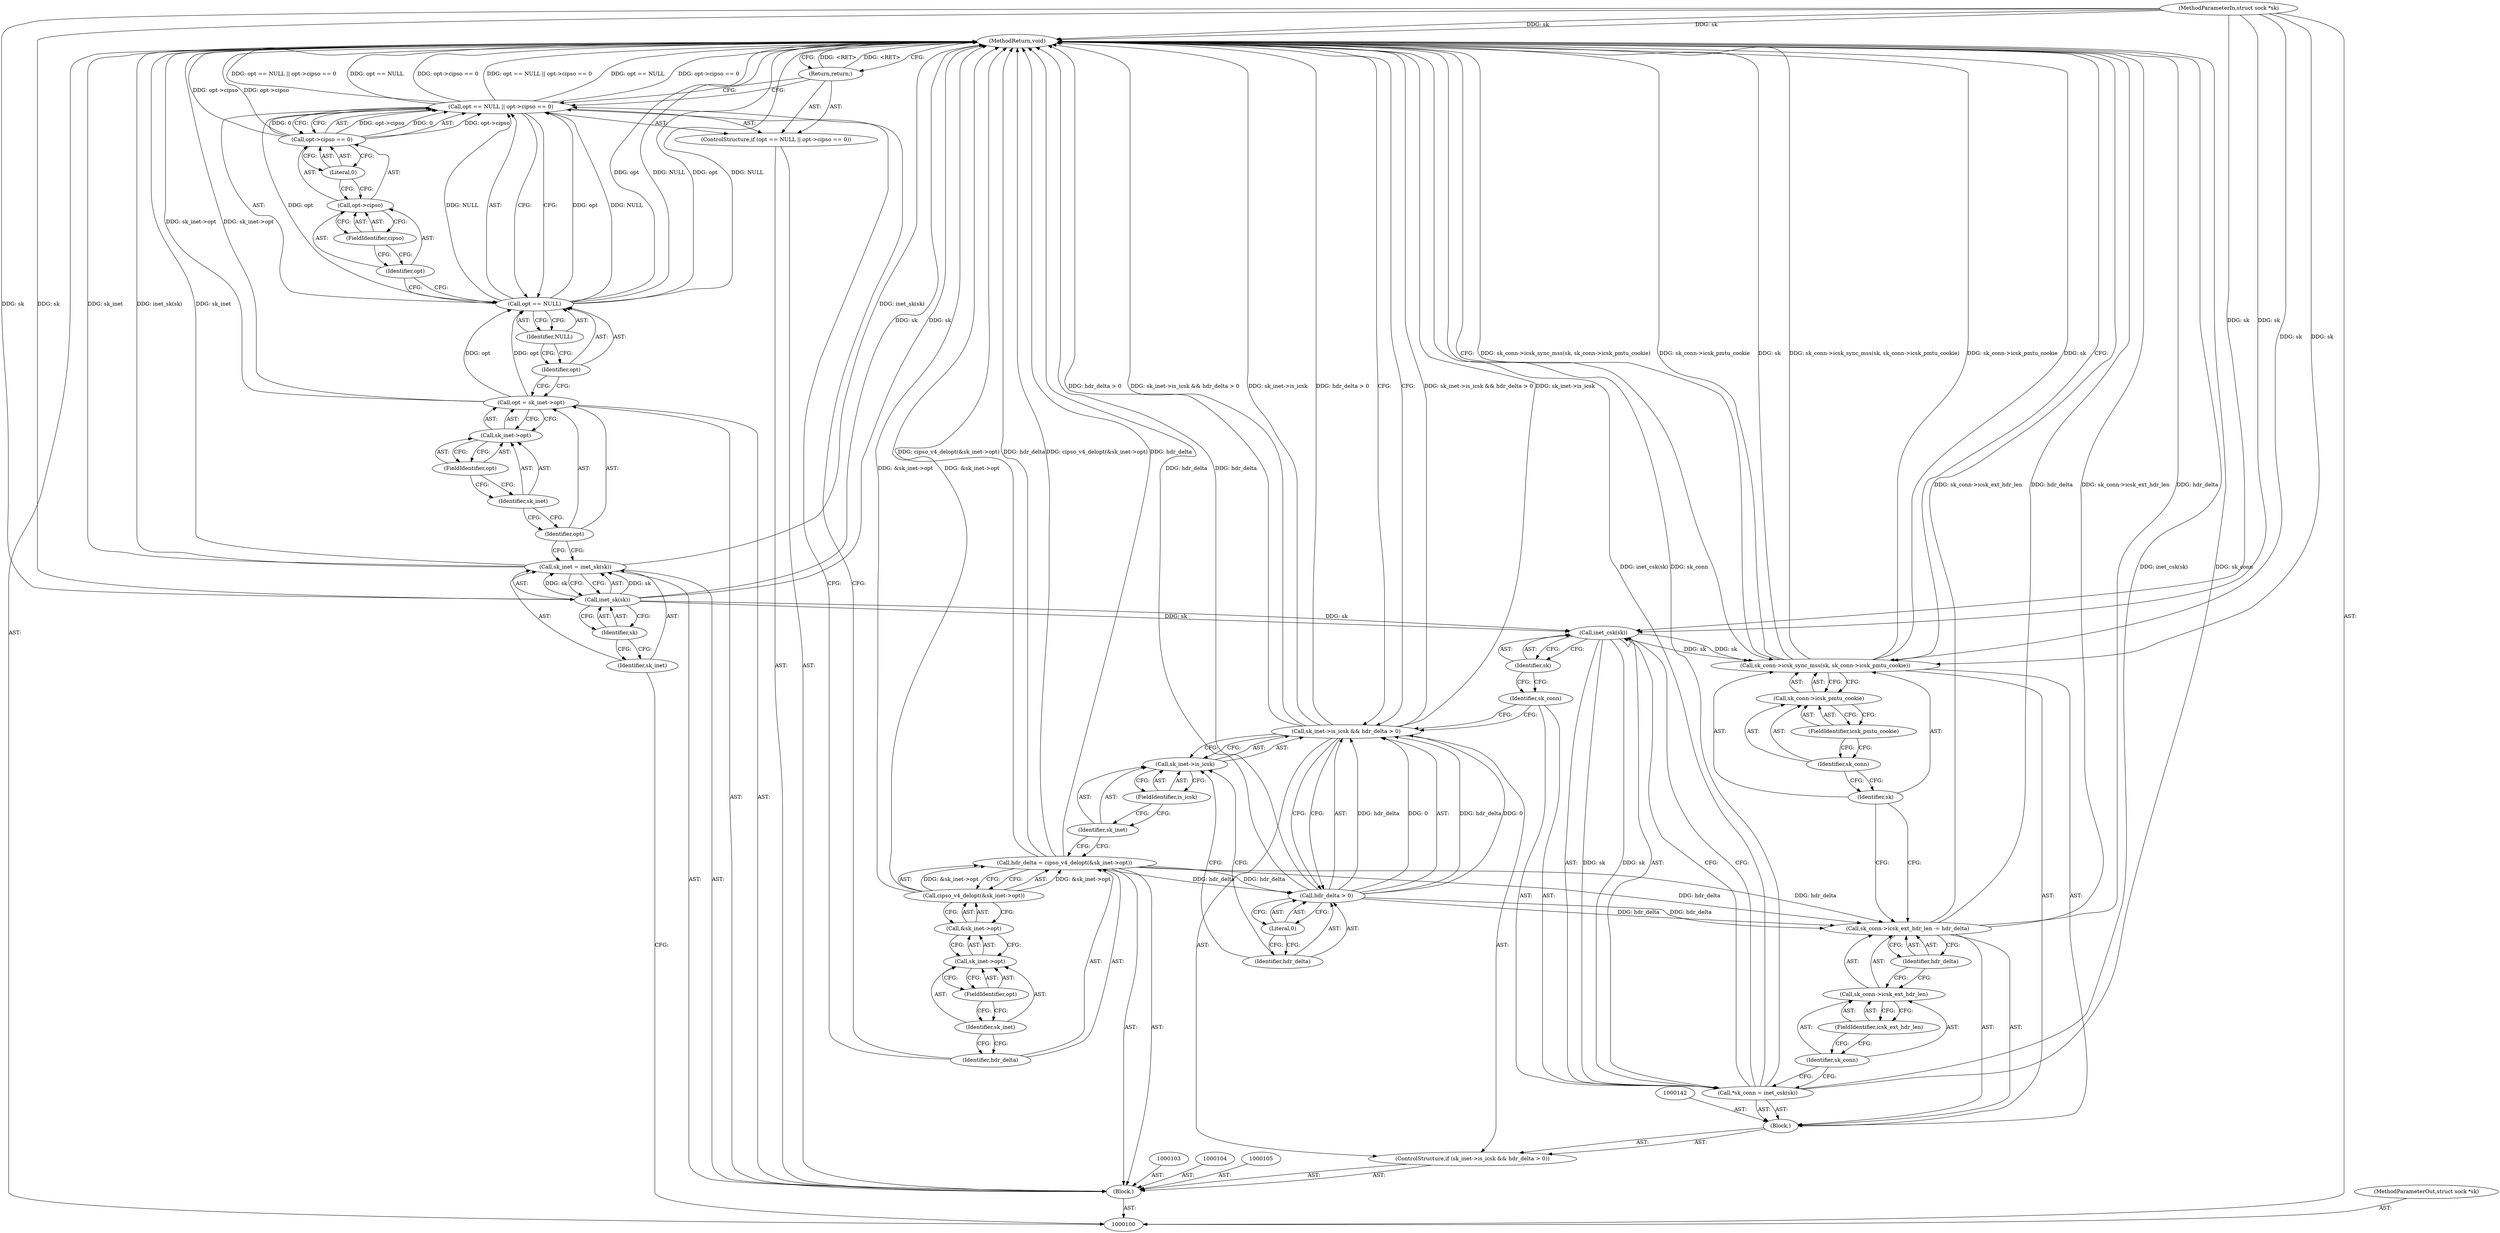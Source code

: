 digraph "1_linux_f6d8bd051c391c1c0458a30b2a7abcd939329259_8" {
"1000157" [label="(MethodReturn,void)"];
"1000101" [label="(MethodParameterIn,struct sock *sk)"];
"1000222" [label="(MethodParameterOut,struct sock *sk)"];
"1000125" [label="(Return,return;)"];
"1000126" [label="(Call,hdr_delta = cipso_v4_delopt(&sk_inet->opt))"];
"1000127" [label="(Identifier,hdr_delta)"];
"1000128" [label="(Call,cipso_v4_delopt(&sk_inet->opt))"];
"1000129" [label="(Call,&sk_inet->opt)"];
"1000130" [label="(Call,sk_inet->opt)"];
"1000131" [label="(Identifier,sk_inet)"];
"1000132" [label="(FieldIdentifier,opt)"];
"1000137" [label="(FieldIdentifier,is_icsk)"];
"1000133" [label="(ControlStructure,if (sk_inet->is_icsk && hdr_delta > 0))"];
"1000138" [label="(Call,hdr_delta > 0)"];
"1000139" [label="(Identifier,hdr_delta)"];
"1000140" [label="(Literal,0)"];
"1000134" [label="(Call,sk_inet->is_icsk && hdr_delta > 0)"];
"1000135" [label="(Call,sk_inet->is_icsk)"];
"1000136" [label="(Identifier,sk_inet)"];
"1000141" [label="(Block,)"];
"1000143" [label="(Call,*sk_conn = inet_csk(sk))"];
"1000144" [label="(Identifier,sk_conn)"];
"1000145" [label="(Call,inet_csk(sk))"];
"1000146" [label="(Identifier,sk)"];
"1000150" [label="(FieldIdentifier,icsk_ext_hdr_len)"];
"1000147" [label="(Call,sk_conn->icsk_ext_hdr_len -= hdr_delta)"];
"1000148" [label="(Call,sk_conn->icsk_ext_hdr_len)"];
"1000149" [label="(Identifier,sk_conn)"];
"1000151" [label="(Identifier,hdr_delta)"];
"1000152" [label="(Call,sk_conn->icsk_sync_mss(sk, sk_conn->icsk_pmtu_cookie))"];
"1000153" [label="(Identifier,sk)"];
"1000154" [label="(Call,sk_conn->icsk_pmtu_cookie)"];
"1000155" [label="(Identifier,sk_conn)"];
"1000156" [label="(FieldIdentifier,icsk_pmtu_cookie)"];
"1000102" [label="(Block,)"];
"1000108" [label="(Call,inet_sk(sk))"];
"1000106" [label="(Call,sk_inet = inet_sk(sk))"];
"1000107" [label="(Identifier,sk_inet)"];
"1000109" [label="(Identifier,sk)"];
"1000110" [label="(Call,opt = sk_inet->opt)"];
"1000111" [label="(Identifier,opt)"];
"1000114" [label="(FieldIdentifier,opt)"];
"1000112" [label="(Call,sk_inet->opt)"];
"1000113" [label="(Identifier,sk_inet)"];
"1000115" [label="(ControlStructure,if (opt == NULL || opt->cipso == 0))"];
"1000119" [label="(Identifier,NULL)"];
"1000120" [label="(Call,opt->cipso == 0)"];
"1000121" [label="(Call,opt->cipso)"];
"1000122" [label="(Identifier,opt)"];
"1000123" [label="(FieldIdentifier,cipso)"];
"1000124" [label="(Literal,0)"];
"1000116" [label="(Call,opt == NULL || opt->cipso == 0)"];
"1000117" [label="(Call,opt == NULL)"];
"1000118" [label="(Identifier,opt)"];
"1000157" -> "1000100"  [label="AST: "];
"1000157" -> "1000125"  [label="CFG: "];
"1000157" -> "1000152"  [label="CFG: "];
"1000157" -> "1000134"  [label="CFG: "];
"1000125" -> "1000157"  [label="DDG: <RET>"];
"1000116" -> "1000157"  [label="DDG: opt == NULL"];
"1000116" -> "1000157"  [label="DDG: opt->cipso == 0"];
"1000116" -> "1000157"  [label="DDG: opt == NULL || opt->cipso == 0"];
"1000106" -> "1000157"  [label="DDG: inet_sk(sk)"];
"1000106" -> "1000157"  [label="DDG: sk_inet"];
"1000138" -> "1000157"  [label="DDG: hdr_delta"];
"1000152" -> "1000157"  [label="DDG: sk_conn->icsk_sync_mss(sk, sk_conn->icsk_pmtu_cookie)"];
"1000152" -> "1000157"  [label="DDG: sk_conn->icsk_pmtu_cookie"];
"1000152" -> "1000157"  [label="DDG: sk"];
"1000120" -> "1000157"  [label="DDG: opt->cipso"];
"1000147" -> "1000157"  [label="DDG: sk_conn->icsk_ext_hdr_len"];
"1000147" -> "1000157"  [label="DDG: hdr_delta"];
"1000117" -> "1000157"  [label="DDG: opt"];
"1000117" -> "1000157"  [label="DDG: NULL"];
"1000110" -> "1000157"  [label="DDG: sk_inet->opt"];
"1000128" -> "1000157"  [label="DDG: &sk_inet->opt"];
"1000143" -> "1000157"  [label="DDG: sk_conn"];
"1000143" -> "1000157"  [label="DDG: inet_csk(sk)"];
"1000134" -> "1000157"  [label="DDG: sk_inet->is_icsk && hdr_delta > 0"];
"1000134" -> "1000157"  [label="DDG: sk_inet->is_icsk"];
"1000134" -> "1000157"  [label="DDG: hdr_delta > 0"];
"1000126" -> "1000157"  [label="DDG: hdr_delta"];
"1000126" -> "1000157"  [label="DDG: cipso_v4_delopt(&sk_inet->opt)"];
"1000101" -> "1000157"  [label="DDG: sk"];
"1000108" -> "1000157"  [label="DDG: sk"];
"1000101" -> "1000100"  [label="AST: "];
"1000101" -> "1000157"  [label="DDG: sk"];
"1000101" -> "1000108"  [label="DDG: sk"];
"1000101" -> "1000145"  [label="DDG: sk"];
"1000101" -> "1000152"  [label="DDG: sk"];
"1000222" -> "1000100"  [label="AST: "];
"1000125" -> "1000115"  [label="AST: "];
"1000125" -> "1000116"  [label="CFG: "];
"1000157" -> "1000125"  [label="CFG: "];
"1000125" -> "1000157"  [label="DDG: <RET>"];
"1000126" -> "1000102"  [label="AST: "];
"1000126" -> "1000128"  [label="CFG: "];
"1000127" -> "1000126"  [label="AST: "];
"1000128" -> "1000126"  [label="AST: "];
"1000136" -> "1000126"  [label="CFG: "];
"1000126" -> "1000157"  [label="DDG: hdr_delta"];
"1000126" -> "1000157"  [label="DDG: cipso_v4_delopt(&sk_inet->opt)"];
"1000128" -> "1000126"  [label="DDG: &sk_inet->opt"];
"1000126" -> "1000138"  [label="DDG: hdr_delta"];
"1000126" -> "1000147"  [label="DDG: hdr_delta"];
"1000127" -> "1000126"  [label="AST: "];
"1000127" -> "1000116"  [label="CFG: "];
"1000131" -> "1000127"  [label="CFG: "];
"1000128" -> "1000126"  [label="AST: "];
"1000128" -> "1000129"  [label="CFG: "];
"1000129" -> "1000128"  [label="AST: "];
"1000126" -> "1000128"  [label="CFG: "];
"1000128" -> "1000157"  [label="DDG: &sk_inet->opt"];
"1000128" -> "1000126"  [label="DDG: &sk_inet->opt"];
"1000129" -> "1000128"  [label="AST: "];
"1000129" -> "1000130"  [label="CFG: "];
"1000130" -> "1000129"  [label="AST: "];
"1000128" -> "1000129"  [label="CFG: "];
"1000130" -> "1000129"  [label="AST: "];
"1000130" -> "1000132"  [label="CFG: "];
"1000131" -> "1000130"  [label="AST: "];
"1000132" -> "1000130"  [label="AST: "];
"1000129" -> "1000130"  [label="CFG: "];
"1000131" -> "1000130"  [label="AST: "];
"1000131" -> "1000127"  [label="CFG: "];
"1000132" -> "1000131"  [label="CFG: "];
"1000132" -> "1000130"  [label="AST: "];
"1000132" -> "1000131"  [label="CFG: "];
"1000130" -> "1000132"  [label="CFG: "];
"1000137" -> "1000135"  [label="AST: "];
"1000137" -> "1000136"  [label="CFG: "];
"1000135" -> "1000137"  [label="CFG: "];
"1000133" -> "1000102"  [label="AST: "];
"1000134" -> "1000133"  [label="AST: "];
"1000141" -> "1000133"  [label="AST: "];
"1000138" -> "1000134"  [label="AST: "];
"1000138" -> "1000140"  [label="CFG: "];
"1000139" -> "1000138"  [label="AST: "];
"1000140" -> "1000138"  [label="AST: "];
"1000134" -> "1000138"  [label="CFG: "];
"1000138" -> "1000157"  [label="DDG: hdr_delta"];
"1000138" -> "1000134"  [label="DDG: hdr_delta"];
"1000138" -> "1000134"  [label="DDG: 0"];
"1000126" -> "1000138"  [label="DDG: hdr_delta"];
"1000138" -> "1000147"  [label="DDG: hdr_delta"];
"1000139" -> "1000138"  [label="AST: "];
"1000139" -> "1000135"  [label="CFG: "];
"1000140" -> "1000139"  [label="CFG: "];
"1000140" -> "1000138"  [label="AST: "];
"1000140" -> "1000139"  [label="CFG: "];
"1000138" -> "1000140"  [label="CFG: "];
"1000134" -> "1000133"  [label="AST: "];
"1000134" -> "1000135"  [label="CFG: "];
"1000134" -> "1000138"  [label="CFG: "];
"1000135" -> "1000134"  [label="AST: "];
"1000138" -> "1000134"  [label="AST: "];
"1000144" -> "1000134"  [label="CFG: "];
"1000157" -> "1000134"  [label="CFG: "];
"1000134" -> "1000157"  [label="DDG: sk_inet->is_icsk && hdr_delta > 0"];
"1000134" -> "1000157"  [label="DDG: sk_inet->is_icsk"];
"1000134" -> "1000157"  [label="DDG: hdr_delta > 0"];
"1000138" -> "1000134"  [label="DDG: hdr_delta"];
"1000138" -> "1000134"  [label="DDG: 0"];
"1000135" -> "1000134"  [label="AST: "];
"1000135" -> "1000137"  [label="CFG: "];
"1000136" -> "1000135"  [label="AST: "];
"1000137" -> "1000135"  [label="AST: "];
"1000139" -> "1000135"  [label="CFG: "];
"1000134" -> "1000135"  [label="CFG: "];
"1000136" -> "1000135"  [label="AST: "];
"1000136" -> "1000126"  [label="CFG: "];
"1000137" -> "1000136"  [label="CFG: "];
"1000141" -> "1000133"  [label="AST: "];
"1000142" -> "1000141"  [label="AST: "];
"1000143" -> "1000141"  [label="AST: "];
"1000147" -> "1000141"  [label="AST: "];
"1000152" -> "1000141"  [label="AST: "];
"1000143" -> "1000141"  [label="AST: "];
"1000143" -> "1000145"  [label="CFG: "];
"1000144" -> "1000143"  [label="AST: "];
"1000145" -> "1000143"  [label="AST: "];
"1000149" -> "1000143"  [label="CFG: "];
"1000143" -> "1000157"  [label="DDG: sk_conn"];
"1000143" -> "1000157"  [label="DDG: inet_csk(sk)"];
"1000145" -> "1000143"  [label="DDG: sk"];
"1000144" -> "1000143"  [label="AST: "];
"1000144" -> "1000134"  [label="CFG: "];
"1000146" -> "1000144"  [label="CFG: "];
"1000145" -> "1000143"  [label="AST: "];
"1000145" -> "1000146"  [label="CFG: "];
"1000146" -> "1000145"  [label="AST: "];
"1000143" -> "1000145"  [label="CFG: "];
"1000145" -> "1000143"  [label="DDG: sk"];
"1000108" -> "1000145"  [label="DDG: sk"];
"1000101" -> "1000145"  [label="DDG: sk"];
"1000145" -> "1000152"  [label="DDG: sk"];
"1000146" -> "1000145"  [label="AST: "];
"1000146" -> "1000144"  [label="CFG: "];
"1000145" -> "1000146"  [label="CFG: "];
"1000150" -> "1000148"  [label="AST: "];
"1000150" -> "1000149"  [label="CFG: "];
"1000148" -> "1000150"  [label="CFG: "];
"1000147" -> "1000141"  [label="AST: "];
"1000147" -> "1000151"  [label="CFG: "];
"1000148" -> "1000147"  [label="AST: "];
"1000151" -> "1000147"  [label="AST: "];
"1000153" -> "1000147"  [label="CFG: "];
"1000147" -> "1000157"  [label="DDG: sk_conn->icsk_ext_hdr_len"];
"1000147" -> "1000157"  [label="DDG: hdr_delta"];
"1000138" -> "1000147"  [label="DDG: hdr_delta"];
"1000126" -> "1000147"  [label="DDG: hdr_delta"];
"1000148" -> "1000147"  [label="AST: "];
"1000148" -> "1000150"  [label="CFG: "];
"1000149" -> "1000148"  [label="AST: "];
"1000150" -> "1000148"  [label="AST: "];
"1000151" -> "1000148"  [label="CFG: "];
"1000149" -> "1000148"  [label="AST: "];
"1000149" -> "1000143"  [label="CFG: "];
"1000150" -> "1000149"  [label="CFG: "];
"1000151" -> "1000147"  [label="AST: "];
"1000151" -> "1000148"  [label="CFG: "];
"1000147" -> "1000151"  [label="CFG: "];
"1000152" -> "1000141"  [label="AST: "];
"1000152" -> "1000154"  [label="CFG: "];
"1000153" -> "1000152"  [label="AST: "];
"1000154" -> "1000152"  [label="AST: "];
"1000157" -> "1000152"  [label="CFG: "];
"1000152" -> "1000157"  [label="DDG: sk_conn->icsk_sync_mss(sk, sk_conn->icsk_pmtu_cookie)"];
"1000152" -> "1000157"  [label="DDG: sk_conn->icsk_pmtu_cookie"];
"1000152" -> "1000157"  [label="DDG: sk"];
"1000145" -> "1000152"  [label="DDG: sk"];
"1000101" -> "1000152"  [label="DDG: sk"];
"1000153" -> "1000152"  [label="AST: "];
"1000153" -> "1000147"  [label="CFG: "];
"1000155" -> "1000153"  [label="CFG: "];
"1000154" -> "1000152"  [label="AST: "];
"1000154" -> "1000156"  [label="CFG: "];
"1000155" -> "1000154"  [label="AST: "];
"1000156" -> "1000154"  [label="AST: "];
"1000152" -> "1000154"  [label="CFG: "];
"1000155" -> "1000154"  [label="AST: "];
"1000155" -> "1000153"  [label="CFG: "];
"1000156" -> "1000155"  [label="CFG: "];
"1000156" -> "1000154"  [label="AST: "];
"1000156" -> "1000155"  [label="CFG: "];
"1000154" -> "1000156"  [label="CFG: "];
"1000102" -> "1000100"  [label="AST: "];
"1000103" -> "1000102"  [label="AST: "];
"1000104" -> "1000102"  [label="AST: "];
"1000105" -> "1000102"  [label="AST: "];
"1000106" -> "1000102"  [label="AST: "];
"1000110" -> "1000102"  [label="AST: "];
"1000115" -> "1000102"  [label="AST: "];
"1000126" -> "1000102"  [label="AST: "];
"1000133" -> "1000102"  [label="AST: "];
"1000108" -> "1000106"  [label="AST: "];
"1000108" -> "1000109"  [label="CFG: "];
"1000109" -> "1000108"  [label="AST: "];
"1000106" -> "1000108"  [label="CFG: "];
"1000108" -> "1000157"  [label="DDG: sk"];
"1000108" -> "1000106"  [label="DDG: sk"];
"1000101" -> "1000108"  [label="DDG: sk"];
"1000108" -> "1000145"  [label="DDG: sk"];
"1000106" -> "1000102"  [label="AST: "];
"1000106" -> "1000108"  [label="CFG: "];
"1000107" -> "1000106"  [label="AST: "];
"1000108" -> "1000106"  [label="AST: "];
"1000111" -> "1000106"  [label="CFG: "];
"1000106" -> "1000157"  [label="DDG: inet_sk(sk)"];
"1000106" -> "1000157"  [label="DDG: sk_inet"];
"1000108" -> "1000106"  [label="DDG: sk"];
"1000107" -> "1000106"  [label="AST: "];
"1000107" -> "1000100"  [label="CFG: "];
"1000109" -> "1000107"  [label="CFG: "];
"1000109" -> "1000108"  [label="AST: "];
"1000109" -> "1000107"  [label="CFG: "];
"1000108" -> "1000109"  [label="CFG: "];
"1000110" -> "1000102"  [label="AST: "];
"1000110" -> "1000112"  [label="CFG: "];
"1000111" -> "1000110"  [label="AST: "];
"1000112" -> "1000110"  [label="AST: "];
"1000118" -> "1000110"  [label="CFG: "];
"1000110" -> "1000157"  [label="DDG: sk_inet->opt"];
"1000110" -> "1000117"  [label="DDG: opt"];
"1000111" -> "1000110"  [label="AST: "];
"1000111" -> "1000106"  [label="CFG: "];
"1000113" -> "1000111"  [label="CFG: "];
"1000114" -> "1000112"  [label="AST: "];
"1000114" -> "1000113"  [label="CFG: "];
"1000112" -> "1000114"  [label="CFG: "];
"1000112" -> "1000110"  [label="AST: "];
"1000112" -> "1000114"  [label="CFG: "];
"1000113" -> "1000112"  [label="AST: "];
"1000114" -> "1000112"  [label="AST: "];
"1000110" -> "1000112"  [label="CFG: "];
"1000113" -> "1000112"  [label="AST: "];
"1000113" -> "1000111"  [label="CFG: "];
"1000114" -> "1000113"  [label="CFG: "];
"1000115" -> "1000102"  [label="AST: "];
"1000116" -> "1000115"  [label="AST: "];
"1000125" -> "1000115"  [label="AST: "];
"1000119" -> "1000117"  [label="AST: "];
"1000119" -> "1000118"  [label="CFG: "];
"1000117" -> "1000119"  [label="CFG: "];
"1000120" -> "1000116"  [label="AST: "];
"1000120" -> "1000124"  [label="CFG: "];
"1000121" -> "1000120"  [label="AST: "];
"1000124" -> "1000120"  [label="AST: "];
"1000116" -> "1000120"  [label="CFG: "];
"1000120" -> "1000157"  [label="DDG: opt->cipso"];
"1000120" -> "1000116"  [label="DDG: opt->cipso"];
"1000120" -> "1000116"  [label="DDG: 0"];
"1000121" -> "1000120"  [label="AST: "];
"1000121" -> "1000123"  [label="CFG: "];
"1000122" -> "1000121"  [label="AST: "];
"1000123" -> "1000121"  [label="AST: "];
"1000124" -> "1000121"  [label="CFG: "];
"1000122" -> "1000121"  [label="AST: "];
"1000122" -> "1000117"  [label="CFG: "];
"1000123" -> "1000122"  [label="CFG: "];
"1000123" -> "1000121"  [label="AST: "];
"1000123" -> "1000122"  [label="CFG: "];
"1000121" -> "1000123"  [label="CFG: "];
"1000124" -> "1000120"  [label="AST: "];
"1000124" -> "1000121"  [label="CFG: "];
"1000120" -> "1000124"  [label="CFG: "];
"1000116" -> "1000115"  [label="AST: "];
"1000116" -> "1000117"  [label="CFG: "];
"1000116" -> "1000120"  [label="CFG: "];
"1000117" -> "1000116"  [label="AST: "];
"1000120" -> "1000116"  [label="AST: "];
"1000125" -> "1000116"  [label="CFG: "];
"1000127" -> "1000116"  [label="CFG: "];
"1000116" -> "1000157"  [label="DDG: opt == NULL"];
"1000116" -> "1000157"  [label="DDG: opt->cipso == 0"];
"1000116" -> "1000157"  [label="DDG: opt == NULL || opt->cipso == 0"];
"1000117" -> "1000116"  [label="DDG: opt"];
"1000117" -> "1000116"  [label="DDG: NULL"];
"1000120" -> "1000116"  [label="DDG: opt->cipso"];
"1000120" -> "1000116"  [label="DDG: 0"];
"1000117" -> "1000116"  [label="AST: "];
"1000117" -> "1000119"  [label="CFG: "];
"1000118" -> "1000117"  [label="AST: "];
"1000119" -> "1000117"  [label="AST: "];
"1000122" -> "1000117"  [label="CFG: "];
"1000116" -> "1000117"  [label="CFG: "];
"1000117" -> "1000157"  [label="DDG: opt"];
"1000117" -> "1000157"  [label="DDG: NULL"];
"1000117" -> "1000116"  [label="DDG: opt"];
"1000117" -> "1000116"  [label="DDG: NULL"];
"1000110" -> "1000117"  [label="DDG: opt"];
"1000118" -> "1000117"  [label="AST: "];
"1000118" -> "1000110"  [label="CFG: "];
"1000119" -> "1000118"  [label="CFG: "];
}
